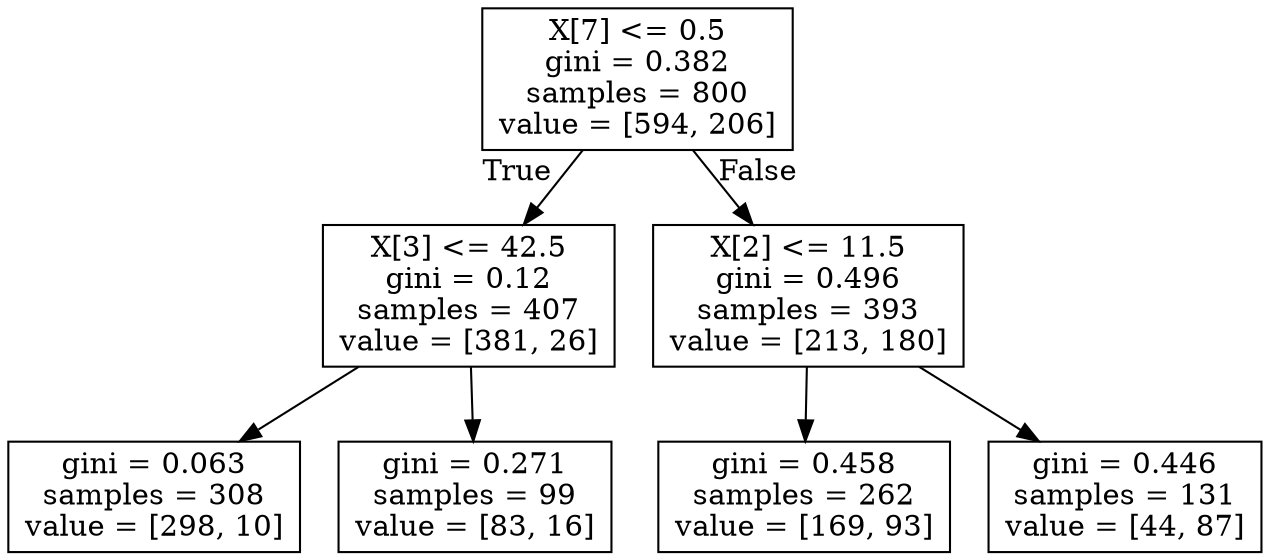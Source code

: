 digraph Tree {
node [shape=box] ;
0 [label="X[7] <= 0.5\ngini = 0.382\nsamples = 800\nvalue = [594, 206]"] ;
1 [label="X[3] <= 42.5\ngini = 0.12\nsamples = 407\nvalue = [381, 26]"] ;
0 -> 1 [labeldistance=2.5, labelangle=45, headlabel="True"] ;
2 [label="gini = 0.063\nsamples = 308\nvalue = [298, 10]"] ;
1 -> 2 ;
3 [label="gini = 0.271\nsamples = 99\nvalue = [83, 16]"] ;
1 -> 3 ;
4 [label="X[2] <= 11.5\ngini = 0.496\nsamples = 393\nvalue = [213, 180]"] ;
0 -> 4 [labeldistance=2.5, labelangle=-45, headlabel="False"] ;
5 [label="gini = 0.458\nsamples = 262\nvalue = [169, 93]"] ;
4 -> 5 ;
6 [label="gini = 0.446\nsamples = 131\nvalue = [44, 87]"] ;
4 -> 6 ;
}